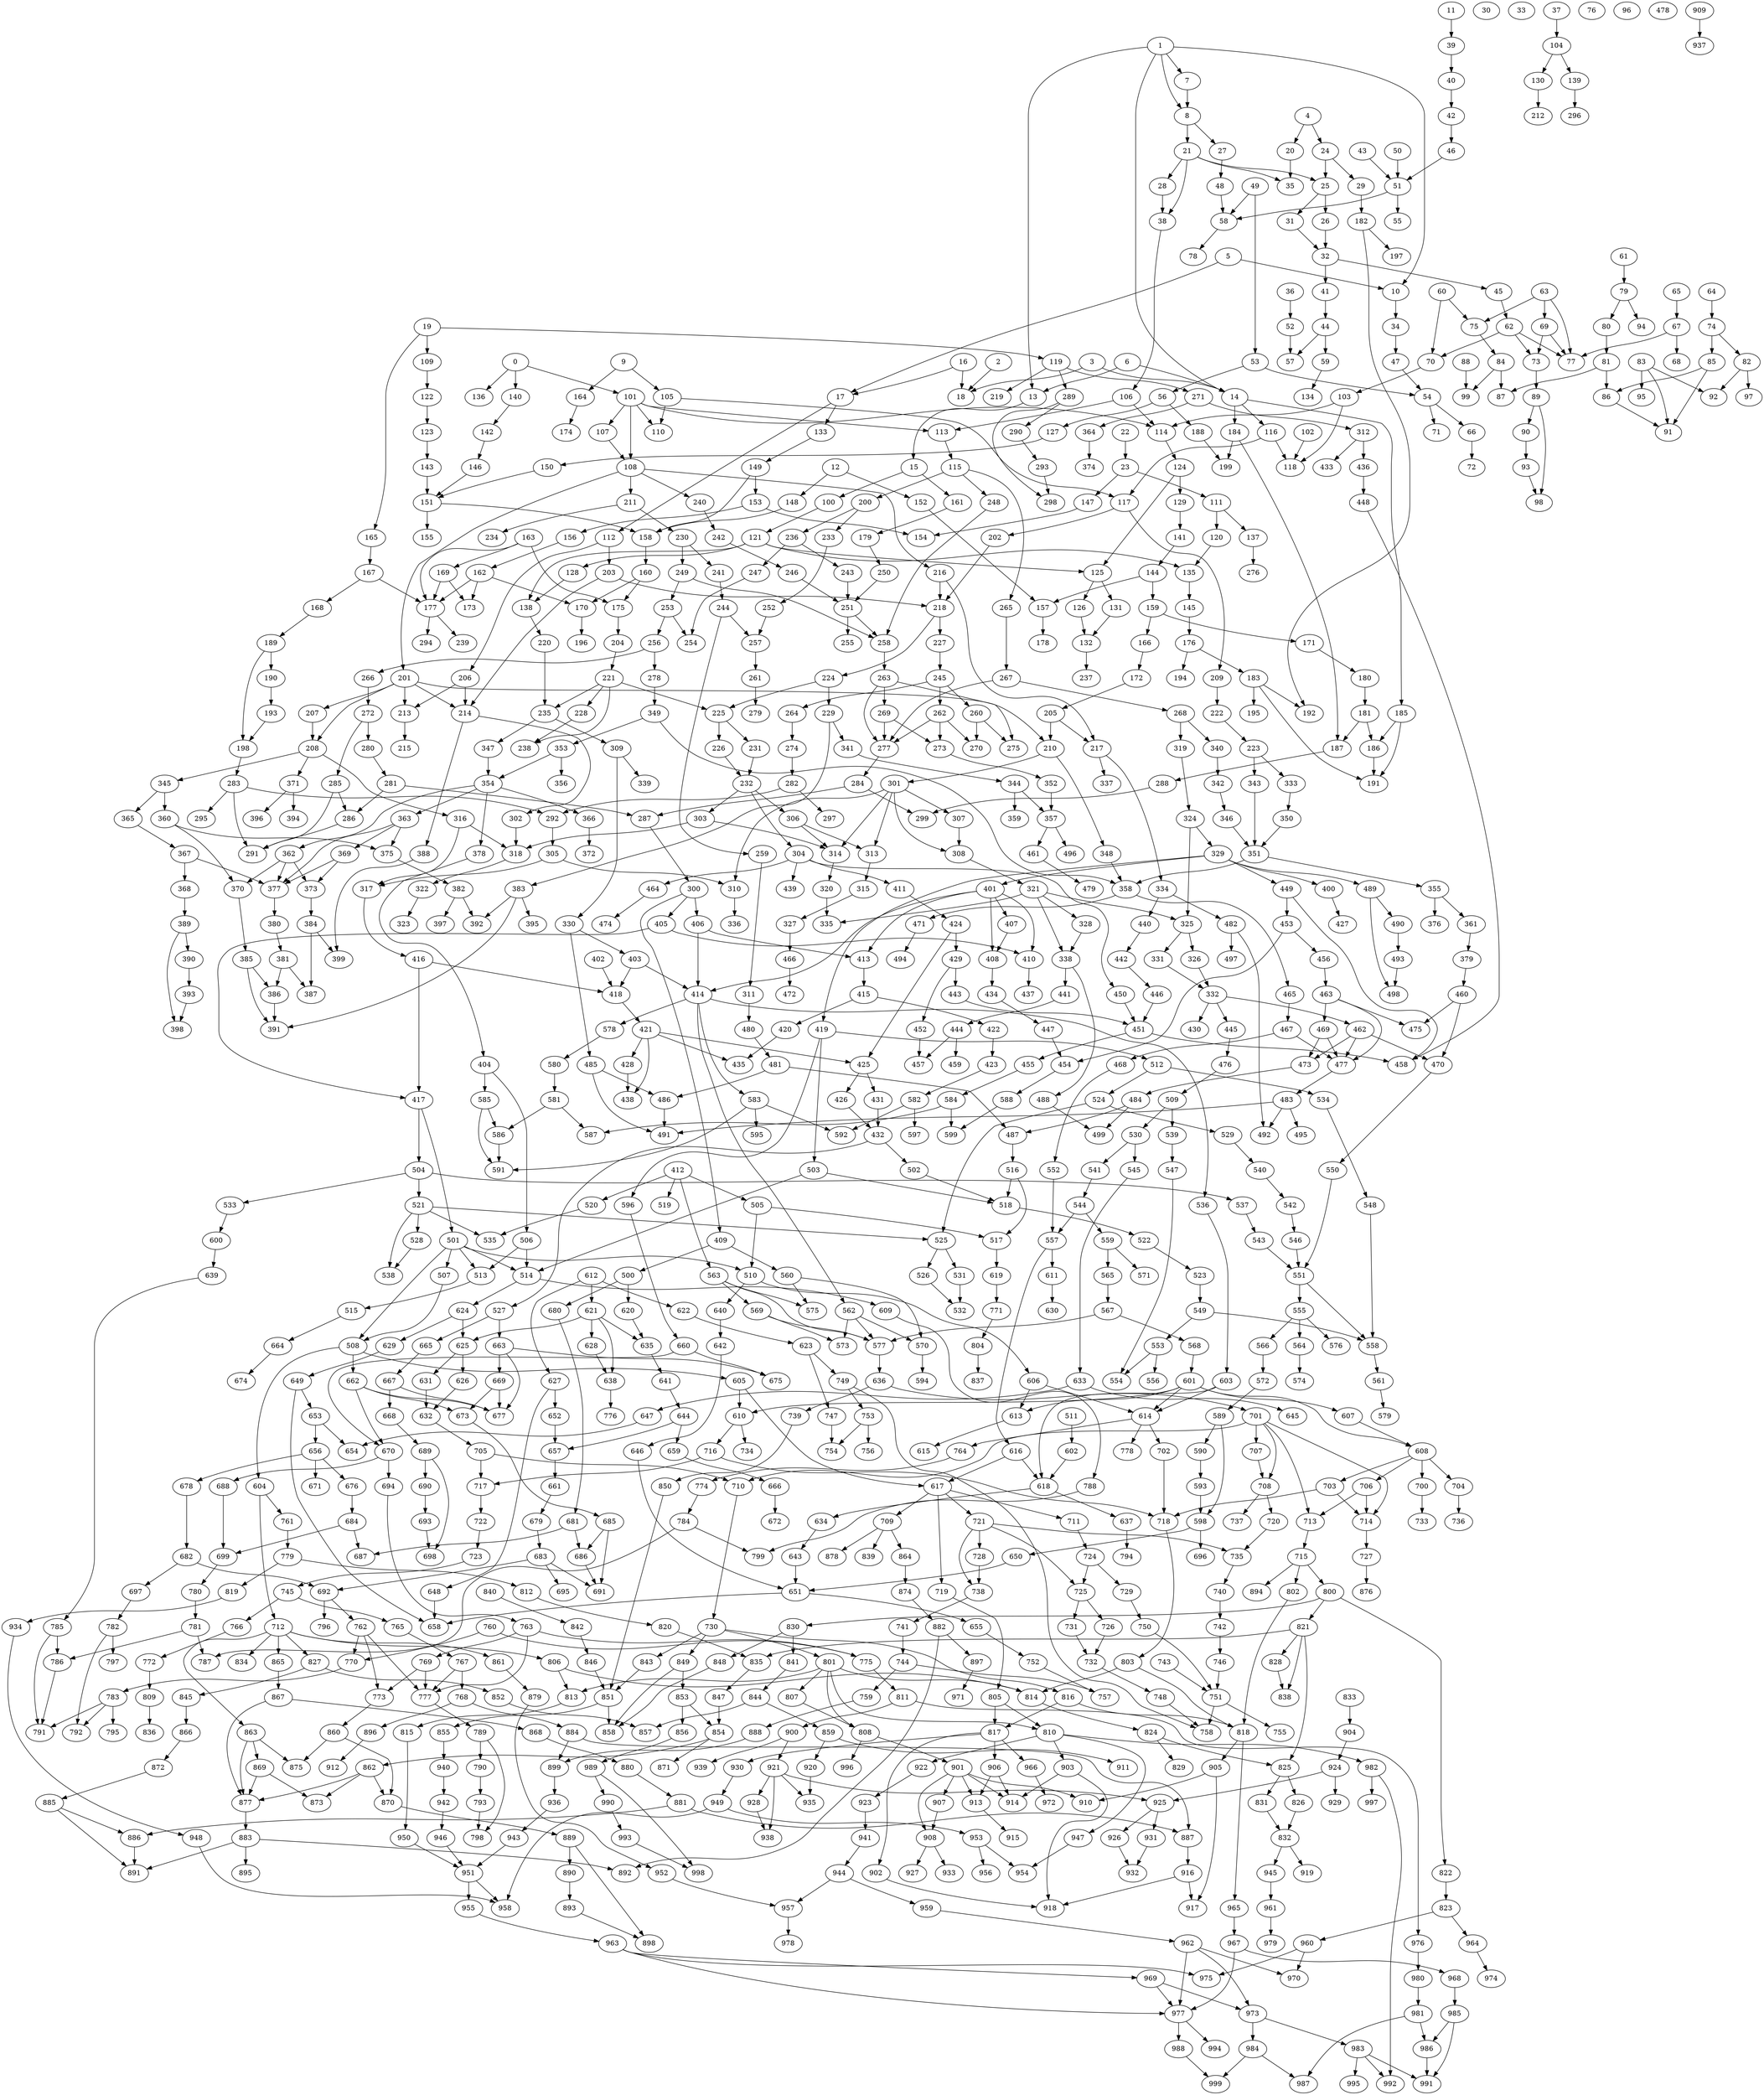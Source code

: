 digraph G {
	0;
	0 -> 101;
	0 -> 136;
	0 -> 140;
	1;
	1 -> 7;
	1 -> 8;
	1 -> 10;
	1 -> 13;
	1 -> 14;
	2;
	2 -> 18;
	3;
	3 -> 14;
	3 -> 18;
	4;
	4 -> 20;
	4 -> 24;
	5;
	5 -> 10;
	5 -> 17;
	6;
	6 -> 14;
	6 -> 13;
	7;
	7 -> 8;
	8;
	8 -> 21;
	8 -> 27;
	9;
	9 -> 105;
	9 -> 164;
	10;
	10 -> 34;
	11;
	11 -> 39;
	12;
	12 -> 148;
	12 -> 152;
	13;
	13 -> 15;
	14;
	14 -> 116;
	14 -> 184;
	14 -> 185;
	15;
	15 -> 100;
	15 -> 161;
	16;
	16 -> 18;
	16 -> 17;
	17;
	17 -> 112;
	17 -> 133;
	18;
	19;
	19 -> 109;
	19 -> 119;
	19 -> 165;
	20;
	20 -> 35;
	21;
	21 -> 35;
	21 -> 25;
	21 -> 28;
	21 -> 38;
	22;
	22 -> 23;
	23;
	23 -> 111;
	23 -> 147;
	24;
	24 -> 25;
	24 -> 29;
	25;
	25 -> 31;
	25 -> 26;
	26;
	26 -> 32;
	27;
	27 -> 48;
	28;
	28 -> 38;
	29;
	29 -> 182;
	30;
	31;
	31 -> 32;
	32;
	32 -> 41;
	32 -> 45;
	33;
	34;
	34 -> 47;
	35;
	36;
	36 -> 52;
	37;
	37 -> 104;
	38;
	38 -> 106;
	39;
	39 -> 40;
	40;
	40 -> 42;
	41;
	41 -> 44;
	42;
	42 -> 46;
	43;
	43 -> 51;
	44;
	44 -> 57;
	44 -> 59;
	45;
	45 -> 62;
	46;
	46 -> 51;
	47;
	47 -> 54;
	48;
	48 -> 58;
	49;
	49 -> 53;
	49 -> 58;
	50;
	50 -> 51;
	51;
	51 -> 55;
	51 -> 58;
	52;
	52 -> 57;
	53;
	53 -> 56;
	53 -> 54;
	54;
	54 -> 66;
	54 -> 71;
	55;
	56;
	56 -> 127;
	56 -> 188;
	57;
	58;
	58 -> 78;
	59;
	59 -> 134;
	60;
	60 -> 70;
	60 -> 75;
	61;
	61 -> 79;
	62;
	62 -> 70;
	62 -> 77;
	62 -> 73;
	63;
	63 -> 75;
	63 -> 69;
	63 -> 77;
	64;
	64 -> 74;
	65;
	65 -> 67;
	66;
	66 -> 72;
	67;
	67 -> 68;
	67 -> 77;
	68;
	69;
	69 -> 77;
	69 -> 73;
	70;
	70 -> 103;
	71;
	72;
	73;
	73 -> 89;
	74;
	74 -> 82;
	74 -> 85;
	75;
	75 -> 84;
	76;
	77;
	78;
	79;
	79 -> 80;
	79 -> 94;
	80;
	80 -> 81;
	81;
	81 -> 86;
	81 -> 87;
	82;
	82 -> 92;
	82 -> 97;
	83;
	83 -> 91;
	83 -> 92;
	83 -> 95;
	84;
	84 -> 99;
	84 -> 87;
	85;
	85 -> 86;
	85 -> 91;
	86;
	86 -> 91;
	87;
	88;
	88 -> 99;
	89;
	89 -> 90;
	89 -> 98;
	90;
	90 -> 93;
	91;
	92;
	93;
	93 -> 98;
	94;
	95;
	96;
	97;
	98;
	99;
	100;
	100 -> 121;
	101;
	101 -> 107;
	101 -> 108;
	101 -> 110;
	101 -> 113;
	101 -> 114;
	102;
	102 -> 118;
	103;
	103 -> 114;
	103 -> 118;
	104;
	104 -> 130;
	104 -> 139;
	105;
	105 -> 110;
	105 -> 117;
	106;
	106 -> 114;
	106 -> 113;
	107;
	107 -> 108;
	108;
	108 -> 201;
	108 -> 211;
	108 -> 216;
	108 -> 240;
	109;
	109 -> 122;
	110;
	111;
	111 -> 120;
	111 -> 137;
	112;
	112 -> 203;
	112 -> 206;
	113;
	113 -> 115;
	114;
	114 -> 124;
	115;
	115 -> 200;
	115 -> 248;
	115 -> 265;
	116;
	116 -> 118;
	116 -> 117;
	117;
	117 -> 202;
	117 -> 209;
	118;
	119;
	119 -> 219;
	119 -> 271;
	119 -> 289;
	120;
	120 -> 135;
	121;
	121 -> 135;
	121 -> 125;
	121 -> 128;
	121 -> 138;
	122;
	122 -> 123;
	123;
	123 -> 143;
	124;
	124 -> 125;
	124 -> 129;
	125;
	125 -> 131;
	125 -> 126;
	126;
	126 -> 132;
	127;
	127 -> 150;
	128;
	128 -> 138;
	129;
	129 -> 141;
	130;
	130 -> 212;
	131;
	131 -> 132;
	132;
	132 -> 237;
	133;
	133 -> 149;
	134;
	135;
	135 -> 145;
	136;
	137;
	137 -> 276;
	138;
	138 -> 220;
	139;
	139 -> 296;
	140;
	140 -> 142;
	141;
	141 -> 144;
	142;
	142 -> 146;
	143;
	143 -> 151;
	144;
	144 -> 157;
	144 -> 159;
	145;
	145 -> 176;
	146;
	146 -> 151;
	147;
	147 -> 154;
	148;
	148 -> 158;
	149;
	149 -> 153;
	149 -> 158;
	150;
	150 -> 151;
	151;
	151 -> 155;
	151 -> 158;
	152;
	152 -> 157;
	153;
	153 -> 156;
	153 -> 154;
	154;
	155;
	156;
	156 -> 162;
	157;
	157 -> 178;
	158;
	158 -> 160;
	159;
	159 -> 166;
	159 -> 171;
	160;
	160 -> 170;
	160 -> 175;
	161;
	161 -> 179;
	162;
	162 -> 170;
	162 -> 177;
	162 -> 173;
	163;
	163 -> 175;
	163 -> 169;
	163 -> 177;
	164;
	164 -> 174;
	165;
	165 -> 167;
	166;
	166 -> 172;
	167;
	167 -> 168;
	167 -> 177;
	168;
	168 -> 189;
	169;
	169 -> 177;
	169 -> 173;
	170;
	170 -> 196;
	171;
	171 -> 180;
	172;
	172 -> 205;
	173;
	174;
	175;
	175 -> 204;
	176;
	176 -> 183;
	176 -> 194;
	177;
	177 -> 239;
	177 -> 294;
	178;
	179;
	179 -> 250;
	180;
	180 -> 181;
	181;
	181 -> 186;
	181 -> 187;
	182;
	182 -> 192;
	182 -> 197;
	183;
	183 -> 191;
	183 -> 192;
	183 -> 195;
	184;
	184 -> 199;
	184 -> 187;
	185;
	185 -> 186;
	185 -> 191;
	186;
	186 -> 191;
	187;
	187 -> 288;
	188;
	188 -> 199;
	189;
	189 -> 190;
	189 -> 198;
	190;
	190 -> 193;
	191;
	192;
	193;
	193 -> 198;
	194;
	195;
	196;
	197;
	198;
	198 -> 283;
	199;
	200;
	200 -> 233;
	200 -> 236;
	201;
	201 -> 207;
	201 -> 208;
	201 -> 210;
	201 -> 213;
	201 -> 214;
	202;
	202 -> 218;
	203;
	203 -> 214;
	203 -> 218;
	204;
	204 -> 221;
	205;
	205 -> 210;
	205 -> 217;
	206;
	206 -> 214;
	206 -> 213;
	207;
	207 -> 208;
	208;
	208 -> 316;
	208 -> 345;
	208 -> 371;
	209;
	209 -> 222;
	210;
	210 -> 301;
	210 -> 348;
	211;
	211 -> 230;
	211 -> 234;
	212;
	213;
	213 -> 215;
	214;
	214 -> 302;
	214 -> 388;
	215;
	216;
	216 -> 218;
	216 -> 217;
	217;
	217 -> 334;
	217 -> 337;
	218;
	218 -> 224;
	218 -> 227;
	219;
	220;
	220 -> 235;
	221;
	221 -> 235;
	221 -> 225;
	221 -> 228;
	221 -> 238;
	222;
	222 -> 223;
	223;
	223 -> 333;
	223 -> 343;
	224;
	224 -> 225;
	224 -> 229;
	225;
	225 -> 231;
	225 -> 226;
	226;
	226 -> 232;
	227;
	227 -> 245;
	228;
	228 -> 238;
	229;
	229 -> 341;
	229 -> 383;
	230;
	230 -> 241;
	230 -> 249;
	231;
	231 -> 232;
	232;
	232 -> 303;
	232 -> 304;
	232 -> 306;
	233;
	233 -> 252;
	234;
	235;
	235 -> 309;
	235 -> 347;
	236;
	236 -> 243;
	236 -> 247;
	237;
	238;
	239;
	240;
	240 -> 242;
	241;
	241 -> 244;
	242;
	242 -> 246;
	243;
	243 -> 251;
	244;
	244 -> 257;
	244 -> 259;
	245;
	245 -> 260;
	245 -> 262;
	245 -> 264;
	246;
	246 -> 251;
	247;
	247 -> 254;
	248;
	248 -> 258;
	249;
	249 -> 253;
	249 -> 258;
	250;
	250 -> 251;
	251;
	251 -> 255;
	251 -> 258;
	252;
	252 -> 257;
	253;
	253 -> 256;
	253 -> 254;
	254;
	255;
	256;
	256 -> 266;
	256 -> 278;
	257;
	257 -> 261;
	258;
	258 -> 263;
	259;
	259 -> 311;
	260;
	260 -> 270;
	260 -> 275;
	261;
	261 -> 279;
	262;
	262 -> 270;
	262 -> 277;
	262 -> 273;
	263;
	263 -> 275;
	263 -> 269;
	263 -> 277;
	264;
	264 -> 274;
	265;
	265 -> 267;
	266;
	266 -> 272;
	267;
	267 -> 268;
	267 -> 277;
	268;
	268 -> 319;
	268 -> 340;
	269;
	269 -> 277;
	269 -> 273;
	270;
	271;
	271 -> 312;
	271 -> 364;
	272;
	272 -> 280;
	272 -> 285;
	273;
	273 -> 352;
	274;
	274 -> 282;
	275;
	276;
	277;
	277 -> 284;
	278;
	278 -> 349;
	279;
	280;
	280 -> 281;
	281;
	281 -> 286;
	281 -> 287;
	282;
	282 -> 292;
	282 -> 297;
	283;
	283 -> 291;
	283 -> 292;
	283 -> 295;
	284;
	284 -> 299;
	284 -> 287;
	285;
	285 -> 286;
	285 -> 291;
	286;
	286 -> 291;
	287;
	287 -> 300;
	288;
	288 -> 299;
	289;
	289 -> 290;
	289 -> 298;
	290;
	290 -> 293;
	291;
	292;
	292 -> 305;
	293;
	293 -> 298;
	294;
	295;
	296;
	297;
	298;
	299;
	300;
	300 -> 405;
	300 -> 406;
	300 -> 409;
	301;
	301 -> 307;
	301 -> 308;
	301 -> 310;
	301 -> 313;
	301 -> 314;
	302;
	302 -> 318;
	303;
	303 -> 314;
	303 -> 318;
	304;
	304 -> 411;
	304 -> 439;
	304 -> 450;
	304 -> 464;
	305;
	305 -> 310;
	305 -> 317;
	306;
	306 -> 314;
	306 -> 313;
	307;
	307 -> 308;
	308;
	308 -> 321;
	309;
	309 -> 330;
	309 -> 339;
	310;
	310 -> 336;
	311;
	311 -> 480;
	312;
	312 -> 433;
	312 -> 436;
	313;
	313 -> 315;
	314;
	314 -> 320;
	315;
	315 -> 327;
	316;
	316 -> 318;
	316 -> 317;
	317;
	317 -> 416;
	318;
	318 -> 322;
	319;
	319 -> 324;
	320;
	320 -> 335;
	321;
	321 -> 335;
	321 -> 325;
	321 -> 328;
	321 -> 338;
	322;
	322 -> 323;
	323;
	324;
	324 -> 325;
	324 -> 329;
	325;
	325 -> 331;
	325 -> 326;
	326;
	326 -> 332;
	327;
	327 -> 466;
	328;
	328 -> 338;
	329;
	329 -> 400;
	329 -> 401;
	329 -> 419;
	329 -> 449;
	329 -> 489;
	330;
	330 -> 403;
	330 -> 485;
	331;
	331 -> 332;
	332;
	332 -> 430;
	332 -> 445;
	332 -> 462;
	333;
	333 -> 350;
	334;
	334 -> 440;
	334 -> 482;
	335;
	336;
	337;
	338;
	338 -> 441;
	338 -> 488;
	339;
	340;
	340 -> 342;
	341;
	341 -> 344;
	342;
	342 -> 346;
	343;
	343 -> 351;
	344;
	344 -> 357;
	344 -> 359;
	345;
	345 -> 360;
	345 -> 365;
	346;
	346 -> 351;
	347;
	347 -> 354;
	348;
	348 -> 358;
	349;
	349 -> 353;
	349 -> 358;
	350;
	350 -> 351;
	351;
	351 -> 355;
	351 -> 358;
	352;
	352 -> 357;
	353;
	353 -> 356;
	353 -> 354;
	354;
	354 -> 362;
	354 -> 363;
	354 -> 366;
	354 -> 378;
	355;
	355 -> 361;
	355 -> 376;
	356;
	357;
	357 -> 461;
	357 -> 496;
	358;
	358 -> 465;
	358 -> 471;
	359;
	360;
	360 -> 370;
	360 -> 375;
	361;
	361 -> 379;
	362;
	362 -> 370;
	362 -> 377;
	362 -> 373;
	363;
	363 -> 375;
	363 -> 369;
	363 -> 377;
	364;
	364 -> 374;
	365;
	365 -> 367;
	366;
	366 -> 372;
	367;
	367 -> 368;
	367 -> 377;
	368;
	368 -> 389;
	369;
	369 -> 377;
	369 -> 373;
	370;
	370 -> 385;
	371;
	371 -> 394;
	371 -> 396;
	372;
	373;
	373 -> 384;
	374;
	375;
	375 -> 382;
	376;
	377;
	377 -> 380;
	378;
	378 -> 404;
	379;
	379 -> 460;
	380;
	380 -> 381;
	381;
	381 -> 386;
	381 -> 387;
	382;
	382 -> 392;
	382 -> 397;
	383;
	383 -> 391;
	383 -> 392;
	383 -> 395;
	384;
	384 -> 399;
	384 -> 387;
	385;
	385 -> 386;
	385 -> 391;
	386;
	386 -> 391;
	387;
	388;
	388 -> 399;
	389;
	389 -> 390;
	389 -> 398;
	390;
	390 -> 393;
	391;
	392;
	393;
	393 -> 398;
	394;
	395;
	396;
	397;
	398;
	399;
	400;
	400 -> 427;
	401;
	401 -> 407;
	401 -> 408;
	401 -> 410;
	401 -> 413;
	401 -> 414;
	402;
	402 -> 418;
	403;
	403 -> 414;
	403 -> 418;
	404;
	404 -> 506;
	404 -> 585;
	405;
	405 -> 410;
	405 -> 417;
	406;
	406 -> 414;
	406 -> 413;
	407;
	407 -> 408;
	408;
	408 -> 434;
	409;
	409 -> 500;
	409 -> 560;
	410;
	410 -> 437;
	411;
	411 -> 424;
	412;
	412 -> 505;
	412 -> 519;
	412 -> 520;
	412 -> 563;
	413;
	413 -> 415;
	414;
	414 -> 536;
	414 -> 562;
	414 -> 578;
	414 -> 583;
	415;
	415 -> 420;
	415 -> 422;
	416;
	416 -> 418;
	416 -> 417;
	417;
	417 -> 501;
	417 -> 504;
	418;
	418 -> 421;
	419;
	419 -> 503;
	419 -> 512;
	419 -> 596;
	420;
	420 -> 435;
	421;
	421 -> 435;
	421 -> 425;
	421 -> 428;
	421 -> 438;
	422;
	422 -> 423;
	423;
	423 -> 582;
	424;
	424 -> 425;
	424 -> 429;
	425;
	425 -> 431;
	425 -> 426;
	426;
	426 -> 432;
	427;
	428;
	428 -> 438;
	429;
	429 -> 443;
	429 -> 452;
	430;
	431;
	431 -> 432;
	432;
	432 -> 502;
	432 -> 527;
	433;
	434;
	434 -> 447;
	435;
	436;
	436 -> 448;
	437;
	438;
	439;
	440;
	440 -> 442;
	441;
	441 -> 444;
	442;
	442 -> 446;
	443;
	443 -> 451;
	444;
	444 -> 457;
	444 -> 459;
	445;
	445 -> 476;
	446;
	446 -> 451;
	447;
	447 -> 454;
	448;
	448 -> 458;
	449;
	449 -> 453;
	449 -> 458;
	450;
	450 -> 451;
	451;
	451 -> 455;
	451 -> 458;
	452;
	452 -> 457;
	453;
	453 -> 456;
	453 -> 454;
	454;
	454 -> 588;
	455;
	455 -> 584;
	456;
	456 -> 463;
	457;
	458;
	459;
	460;
	460 -> 470;
	460 -> 475;
	461;
	461 -> 479;
	462;
	462 -> 470;
	462 -> 477;
	462 -> 473;
	463;
	463 -> 475;
	463 -> 469;
	463 -> 477;
	464;
	464 -> 474;
	465;
	465 -> 467;
	466;
	466 -> 472;
	467;
	467 -> 468;
	467 -> 477;
	468;
	468 -> 552;
	469;
	469 -> 477;
	469 -> 473;
	470;
	470 -> 550;
	471;
	471 -> 494;
	472;
	473;
	473 -> 484;
	474;
	475;
	476;
	476 -> 509;
	477;
	477 -> 483;
	478;
	479;
	480;
	480 -> 481;
	481;
	481 -> 486;
	481 -> 487;
	482;
	482 -> 492;
	482 -> 497;
	483;
	483 -> 491;
	483 -> 492;
	483 -> 495;
	484;
	484 -> 499;
	484 -> 487;
	485;
	485 -> 486;
	485 -> 491;
	486;
	486 -> 491;
	487;
	487 -> 516;
	488;
	488 -> 499;
	489;
	489 -> 490;
	489 -> 498;
	490;
	490 -> 493;
	491;
	492;
	493;
	493 -> 498;
	494;
	495;
	496;
	497;
	498;
	499;
	500;
	500 -> 620;
	500 -> 680;
	501;
	501 -> 507;
	501 -> 508;
	501 -> 510;
	501 -> 513;
	501 -> 514;
	502;
	502 -> 518;
	503;
	503 -> 514;
	503 -> 518;
	504;
	504 -> 521;
	504 -> 533;
	504 -> 537;
	505;
	505 -> 510;
	505 -> 517;
	506;
	506 -> 514;
	506 -> 513;
	507;
	507 -> 508;
	508;
	508 -> 604;
	508 -> 605;
	508 -> 662;
	509;
	509 -> 530;
	509 -> 539;
	510;
	510 -> 606;
	510 -> 640;
	511;
	511 -> 602;
	512;
	512 -> 524;
	512 -> 534;
	513;
	513 -> 515;
	514;
	514 -> 609;
	514 -> 624;
	515;
	515 -> 664;
	516;
	516 -> 518;
	516 -> 517;
	517;
	517 -> 619;
	518;
	518 -> 522;
	519;
	520;
	520 -> 535;
	521;
	521 -> 535;
	521 -> 525;
	521 -> 528;
	521 -> 538;
	522;
	522 -> 523;
	523;
	523 -> 549;
	524;
	524 -> 525;
	524 -> 529;
	525;
	525 -> 531;
	525 -> 526;
	526;
	526 -> 532;
	527;
	527 -> 663;
	527 -> 665;
	528;
	528 -> 538;
	529;
	529 -> 540;
	530;
	530 -> 541;
	530 -> 545;
	531;
	531 -> 532;
	532;
	533;
	533 -> 600;
	534;
	534 -> 548;
	535;
	536;
	536 -> 603;
	537;
	537 -> 543;
	538;
	539;
	539 -> 547;
	540;
	540 -> 542;
	541;
	541 -> 544;
	542;
	542 -> 546;
	543;
	543 -> 551;
	544;
	544 -> 557;
	544 -> 559;
	545;
	545 -> 633;
	546;
	546 -> 551;
	547;
	547 -> 554;
	548;
	548 -> 558;
	549;
	549 -> 553;
	549 -> 558;
	550;
	550 -> 551;
	551;
	551 -> 555;
	551 -> 558;
	552;
	552 -> 557;
	553;
	553 -> 556;
	553 -> 554;
	554;
	555;
	555 -> 564;
	555 -> 566;
	555 -> 576;
	556;
	557;
	557 -> 611;
	557 -> 616;
	558;
	558 -> 561;
	559;
	559 -> 565;
	559 -> 571;
	560;
	560 -> 570;
	560 -> 575;
	561;
	561 -> 579;
	562;
	562 -> 570;
	562 -> 577;
	562 -> 573;
	563;
	563 -> 575;
	563 -> 569;
	563 -> 577;
	564;
	564 -> 574;
	565;
	565 -> 567;
	566;
	566 -> 572;
	567;
	567 -> 568;
	567 -> 577;
	568;
	568 -> 601;
	569;
	569 -> 577;
	569 -> 573;
	570;
	570 -> 594;
	571;
	572;
	572 -> 589;
	573;
	574;
	575;
	576;
	577;
	577 -> 636;
	578;
	578 -> 580;
	579;
	580;
	580 -> 581;
	581;
	581 -> 586;
	581 -> 587;
	582;
	582 -> 592;
	582 -> 597;
	583;
	583 -> 591;
	583 -> 592;
	583 -> 595;
	584;
	584 -> 599;
	584 -> 587;
	585;
	585 -> 586;
	585 -> 591;
	586;
	586 -> 591;
	587;
	588;
	588 -> 599;
	589;
	589 -> 590;
	589 -> 598;
	590;
	590 -> 593;
	591;
	592;
	593;
	593 -> 598;
	594;
	595;
	596;
	596 -> 660;
	597;
	598;
	598 -> 650;
	598 -> 696;
	599;
	600;
	600 -> 639;
	601;
	601 -> 607;
	601 -> 608;
	601 -> 610;
	601 -> 613;
	601 -> 614;
	602;
	602 -> 618;
	603;
	603 -> 614;
	603 -> 618;
	604;
	604 -> 712;
	604 -> 761;
	605;
	605 -> 610;
	605 -> 617;
	606;
	606 -> 614;
	606 -> 613;
	607;
	607 -> 608;
	608;
	608 -> 700;
	608 -> 703;
	608 -> 704;
	608 -> 706;
	609;
	609 -> 788;
	610;
	610 -> 716;
	610 -> 734;
	611;
	611 -> 630;
	612;
	612 -> 621;
	612 -> 622;
	612 -> 627;
	613;
	613 -> 615;
	614;
	614 -> 702;
	614 -> 764;
	614 -> 778;
	615;
	616;
	616 -> 618;
	616 -> 617;
	617;
	617 -> 709;
	617 -> 711;
	617 -> 719;
	617 -> 721;
	618;
	618 -> 634;
	618 -> 637;
	619;
	619 -> 771;
	620;
	620 -> 635;
	621;
	621 -> 635;
	621 -> 625;
	621 -> 628;
	621 -> 638;
	622;
	622 -> 623;
	623;
	623 -> 747;
	623 -> 749;
	624;
	624 -> 625;
	624 -> 629;
	625;
	625 -> 631;
	625 -> 626;
	626;
	626 -> 632;
	627;
	627 -> 648;
	627 -> 652;
	628;
	628 -> 638;
	629;
	629 -> 649;
	630;
	631;
	631 -> 632;
	632;
	632 -> 705;
	633;
	633 -> 645;
	633 -> 647;
	634;
	634 -> 643;
	635;
	635 -> 641;
	636;
	636 -> 701;
	636 -> 739;
	637;
	637 -> 794;
	638;
	638 -> 776;
	639;
	639 -> 785;
	640;
	640 -> 642;
	641;
	641 -> 644;
	642;
	642 -> 646;
	643;
	643 -> 651;
	644;
	644 -> 657;
	644 -> 659;
	645;
	646;
	646 -> 651;
	647;
	647 -> 654;
	648;
	648 -> 658;
	649;
	649 -> 653;
	649 -> 658;
	650;
	650 -> 651;
	651;
	651 -> 655;
	651 -> 658;
	652;
	652 -> 657;
	653;
	653 -> 656;
	653 -> 654;
	654;
	655;
	655 -> 752;
	656;
	656 -> 671;
	656 -> 676;
	656 -> 678;
	657;
	657 -> 661;
	658;
	659;
	659 -> 666;
	660;
	660 -> 670;
	660 -> 675;
	661;
	661 -> 679;
	662;
	662 -> 670;
	662 -> 677;
	662 -> 673;
	663;
	663 -> 675;
	663 -> 669;
	663 -> 677;
	664;
	664 -> 674;
	665;
	665 -> 667;
	666;
	666 -> 672;
	667;
	667 -> 668;
	667 -> 677;
	668;
	668 -> 689;
	669;
	669 -> 677;
	669 -> 673;
	670;
	670 -> 688;
	670 -> 694;
	671;
	672;
	673;
	673 -> 685;
	674;
	675;
	676;
	676 -> 684;
	677;
	678;
	678 -> 682;
	679;
	679 -> 683;
	680;
	680 -> 681;
	681;
	681 -> 686;
	681 -> 687;
	682;
	682 -> 692;
	682 -> 697;
	683;
	683 -> 691;
	683 -> 692;
	683 -> 695;
	684;
	684 -> 699;
	684 -> 687;
	685;
	685 -> 686;
	685 -> 691;
	686;
	686 -> 691;
	687;
	688;
	688 -> 699;
	689;
	689 -> 690;
	689 -> 698;
	690;
	690 -> 693;
	691;
	692;
	692 -> 762;
	692 -> 796;
	693;
	693 -> 698;
	694;
	694 -> 763;
	695;
	696;
	697;
	697 -> 782;
	698;
	699;
	699 -> 780;
	700;
	700 -> 733;
	701;
	701 -> 707;
	701 -> 708;
	701 -> 710;
	701 -> 713;
	701 -> 714;
	702;
	702 -> 718;
	703;
	703 -> 714;
	703 -> 718;
	704;
	704 -> 736;
	705;
	705 -> 710;
	705 -> 717;
	706;
	706 -> 714;
	706 -> 713;
	707;
	707 -> 708;
	708;
	708 -> 720;
	708 -> 737;
	709;
	709 -> 839;
	709 -> 864;
	709 -> 878;
	710;
	710 -> 730;
	711;
	711 -> 724;
	712;
	712 -> 806;
	712 -> 827;
	712 -> 834;
	712 -> 861;
	712 -> 863;
	712 -> 865;
	713;
	713 -> 715;
	714;
	714 -> 727;
	715;
	715 -> 800;
	715 -> 802;
	715 -> 894;
	716;
	716 -> 718;
	716 -> 717;
	717;
	717 -> 722;
	718;
	718 -> 803;
	719;
	719 -> 805;
	720;
	720 -> 735;
	721;
	721 -> 735;
	721 -> 725;
	721 -> 728;
	721 -> 738;
	722;
	722 -> 723;
	723;
	723 -> 745;
	724;
	724 -> 725;
	724 -> 729;
	725;
	725 -> 731;
	725 -> 726;
	726;
	726 -> 732;
	727;
	727 -> 876;
	728;
	728 -> 738;
	729;
	729 -> 750;
	730;
	730 -> 801;
	730 -> 816;
	730 -> 843;
	730 -> 849;
	731;
	731 -> 732;
	732;
	732 -> 748;
	733;
	734;
	735;
	735 -> 740;
	736;
	737;
	738;
	738 -> 741;
	739;
	739 -> 850;
	740;
	740 -> 742;
	741;
	741 -> 744;
	742;
	742 -> 746;
	743;
	743 -> 751;
	744;
	744 -> 757;
	744 -> 759;
	745;
	745 -> 765;
	745 -> 766;
	746;
	746 -> 751;
	747;
	747 -> 754;
	748;
	748 -> 758;
	749;
	749 -> 753;
	749 -> 758;
	750;
	750 -> 751;
	751;
	751 -> 755;
	751 -> 758;
	752;
	752 -> 757;
	753;
	753 -> 756;
	753 -> 754;
	754;
	755;
	756;
	757;
	758;
	759;
	759 -> 888;
	760;
	760 -> 770;
	760 -> 775;
	761;
	761 -> 779;
	762;
	762 -> 770;
	762 -> 777;
	762 -> 773;
	763;
	763 -> 775;
	763 -> 769;
	763 -> 777;
	764;
	764 -> 774;
	765;
	765 -> 767;
	766;
	766 -> 772;
	767;
	767 -> 768;
	767 -> 777;
	768;
	768 -> 884;
	768 -> 896;
	769;
	769 -> 777;
	769 -> 773;
	770;
	770 -> 783;
	771;
	771 -> 804;
	772;
	772 -> 809;
	773;
	773 -> 860;
	774;
	774 -> 784;
	775;
	775 -> 811;
	776;
	777;
	777 -> 789;
	778;
	779;
	779 -> 812;
	779 -> 819;
	780;
	780 -> 781;
	781;
	781 -> 786;
	781 -> 787;
	782;
	782 -> 792;
	782 -> 797;
	783;
	783 -> 791;
	783 -> 792;
	783 -> 795;
	784;
	784 -> 799;
	784 -> 787;
	785;
	785 -> 786;
	785 -> 791;
	786;
	786 -> 791;
	787;
	788;
	788 -> 799;
	789;
	789 -> 790;
	789 -> 798;
	790;
	790 -> 793;
	791;
	792;
	793;
	793 -> 798;
	794;
	795;
	796;
	797;
	798;
	799;
	800;
	800 -> 821;
	800 -> 822;
	800 -> 830;
	801;
	801 -> 807;
	801 -> 808;
	801 -> 810;
	801 -> 813;
	801 -> 814;
	802;
	802 -> 818;
	803;
	803 -> 814;
	803 -> 818;
	804;
	804 -> 837;
	805;
	805 -> 810;
	805 -> 817;
	806;
	806 -> 814;
	806 -> 813;
	807;
	807 -> 808;
	808;
	808 -> 901;
	808 -> 996;
	809;
	809 -> 836;
	810;
	810 -> 903;
	810 -> 922;
	810 -> 947;
	810 -> 982;
	811;
	811 -> 900;
	811 -> 976;
	812;
	812 -> 820;
	813;
	813 -> 815;
	814;
	814 -> 824;
	815;
	815 -> 950;
	816;
	816 -> 818;
	816 -> 817;
	817;
	817 -> 902;
	817 -> 906;
	817 -> 930;
	817 -> 966;
	818;
	818 -> 905;
	818 -> 965;
	819;
	819 -> 934;
	820;
	820 -> 835;
	821;
	821 -> 835;
	821 -> 825;
	821 -> 828;
	821 -> 838;
	822;
	822 -> 823;
	823;
	823 -> 960;
	823 -> 964;
	824;
	824 -> 825;
	824 -> 829;
	825;
	825 -> 831;
	825 -> 826;
	826;
	826 -> 832;
	827;
	827 -> 845;
	827 -> 852;
	828;
	828 -> 838;
	829;
	830;
	830 -> 841;
	830 -> 848;
	831;
	831 -> 832;
	832;
	832 -> 919;
	832 -> 945;
	833;
	833 -> 904;
	834;
	835;
	835 -> 847;
	836;
	837;
	838;
	839;
	840;
	840 -> 842;
	841;
	841 -> 844;
	842;
	842 -> 846;
	843;
	843 -> 851;
	844;
	844 -> 857;
	844 -> 859;
	845;
	845 -> 866;
	846;
	846 -> 851;
	847;
	847 -> 854;
	848;
	848 -> 858;
	849;
	849 -> 853;
	849 -> 858;
	850;
	850 -> 851;
	851;
	851 -> 855;
	851 -> 858;
	852;
	852 -> 857;
	853;
	853 -> 856;
	853 -> 854;
	854;
	854 -> 862;
	854 -> 871;
	855;
	855 -> 940;
	856;
	856 -> 989;
	857;
	858;
	859;
	859 -> 911;
	859 -> 920;
	860;
	860 -> 870;
	860 -> 875;
	861;
	861 -> 879;
	862;
	862 -> 870;
	862 -> 877;
	862 -> 873;
	863;
	863 -> 875;
	863 -> 869;
	863 -> 877;
	864;
	864 -> 874;
	865;
	865 -> 867;
	866;
	866 -> 872;
	867;
	867 -> 868;
	867 -> 877;
	868;
	868 -> 880;
	869;
	869 -> 877;
	869 -> 873;
	870;
	870 -> 889;
	871;
	872;
	872 -> 885;
	873;
	874;
	874 -> 882;
	875;
	876;
	877;
	877 -> 883;
	878;
	879;
	879 -> 952;
	880;
	880 -> 881;
	881;
	881 -> 886;
	881 -> 887;
	882;
	882 -> 892;
	882 -> 897;
	883;
	883 -> 891;
	883 -> 892;
	883 -> 895;
	884;
	884 -> 899;
	884 -> 887;
	885;
	885 -> 886;
	885 -> 891;
	886;
	886 -> 891;
	887;
	887 -> 916;
	888;
	888 -> 899;
	889;
	889 -> 890;
	889 -> 898;
	890;
	890 -> 893;
	891;
	892;
	893;
	893 -> 898;
	894;
	895;
	896;
	896 -> 912;
	897;
	897 -> 971;
	898;
	899;
	899 -> 936;
	900;
	900 -> 921;
	900 -> 939;
	901;
	901 -> 907;
	901 -> 908;
	901 -> 910;
	901 -> 913;
	901 -> 914;
	902;
	902 -> 918;
	903;
	903 -> 914;
	903 -> 918;
	904;
	904 -> 924;
	905;
	905 -> 910;
	905 -> 917;
	906;
	906 -> 914;
	906 -> 913;
	907;
	907 -> 908;
	908;
	908 -> 927;
	908 -> 933;
	909;
	909 -> 937;
	910;
	911;
	912;
	913;
	913 -> 915;
	914;
	915;
	916;
	916 -> 918;
	916 -> 917;
	917;
	918;
	919;
	920;
	920 -> 935;
	921;
	921 -> 935;
	921 -> 925;
	921 -> 928;
	921 -> 938;
	922;
	922 -> 923;
	923;
	923 -> 941;
	924;
	924 -> 925;
	924 -> 929;
	925;
	925 -> 931;
	925 -> 926;
	926;
	926 -> 932;
	927;
	928;
	928 -> 938;
	929;
	930;
	930 -> 949;
	931;
	931 -> 932;
	932;
	933;
	934;
	934 -> 948;
	935;
	936;
	936 -> 943;
	937;
	938;
	939;
	940;
	940 -> 942;
	941;
	941 -> 944;
	942;
	942 -> 946;
	943;
	943 -> 951;
	944;
	944 -> 957;
	944 -> 959;
	945;
	945 -> 961;
	946;
	946 -> 951;
	947;
	947 -> 954;
	948;
	948 -> 958;
	949;
	949 -> 953;
	949 -> 958;
	950;
	950 -> 951;
	951;
	951 -> 955;
	951 -> 958;
	952;
	952 -> 957;
	953;
	953 -> 956;
	953 -> 954;
	954;
	955;
	955 -> 963;
	956;
	957;
	957 -> 978;
	958;
	959;
	959 -> 962;
	960;
	960 -> 970;
	960 -> 975;
	961;
	961 -> 979;
	962;
	962 -> 970;
	962 -> 977;
	962 -> 973;
	963;
	963 -> 975;
	963 -> 969;
	963 -> 977;
	964;
	964 -> 974;
	965;
	965 -> 967;
	966;
	966 -> 972;
	967;
	967 -> 968;
	967 -> 977;
	968;
	968 -> 985;
	969;
	969 -> 977;
	969 -> 973;
	970;
	971;
	972;
	973;
	973 -> 983;
	973 -> 984;
	974;
	975;
	976;
	976 -> 980;
	977;
	977 -> 988;
	977 -> 994;
	978;
	979;
	980;
	980 -> 981;
	981;
	981 -> 986;
	981 -> 987;
	982;
	982 -> 992;
	982 -> 997;
	983;
	983 -> 991;
	983 -> 992;
	983 -> 995;
	984;
	984 -> 999;
	984 -> 987;
	985;
	985 -> 986;
	985 -> 991;
	986;
	986 -> 991;
	987;
	988;
	988 -> 999;
	989;
	989 -> 990;
	989 -> 998;
	990;
	990 -> 993;
	991;
	992;
	993;
	993 -> 998;
	994;
	995;
	996;
	997;
	998;
	999;
}
